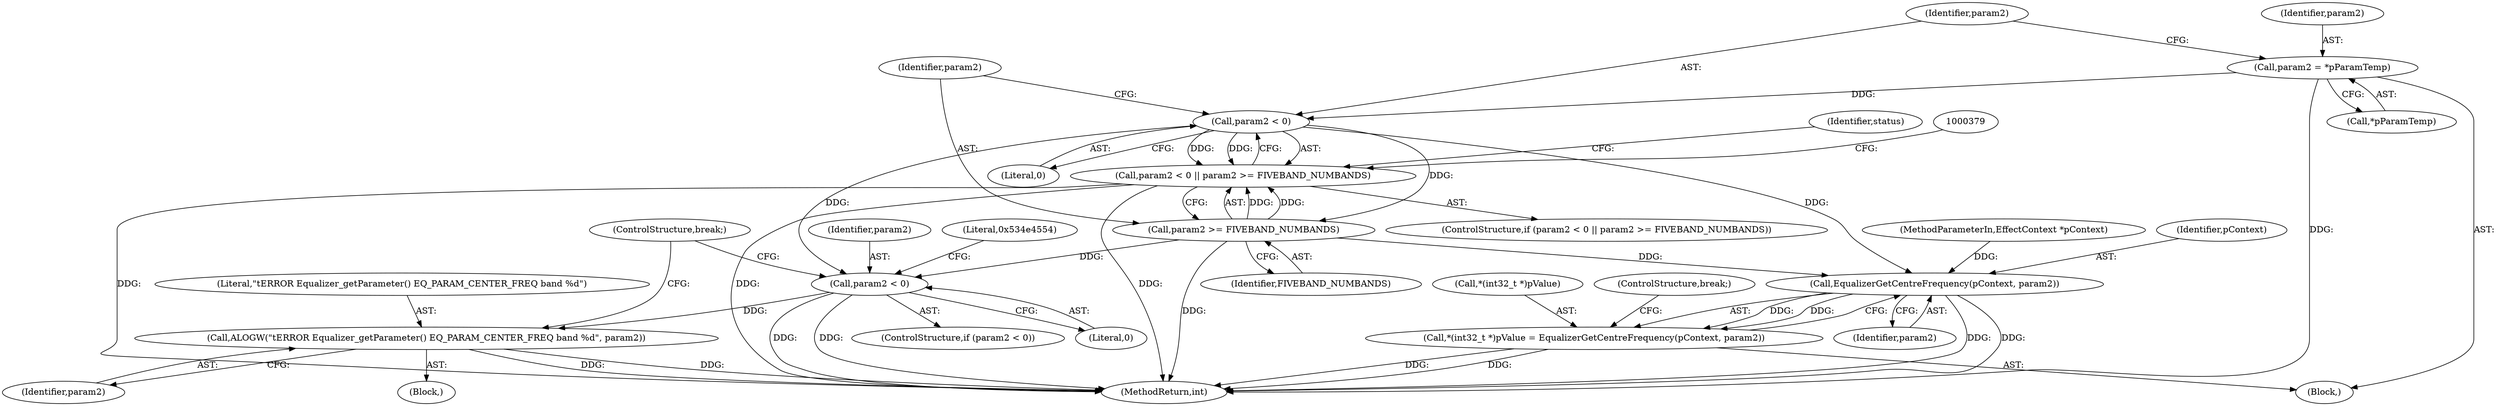 digraph "0_Android_c66c43ad571ed2590dcd55a762c73c90d9744bac@pointer" {
"1000347" [label="(Call,param2 = *pParamTemp)"];
"1000353" [label="(Call,param2 < 0)"];
"1000352" [label="(Call,param2 < 0 || param2 >= FIVEBAND_NUMBANDS)"];
"1000356" [label="(Call,param2 >= FIVEBAND_NUMBANDS)"];
"1000365" [label="(Call,param2 < 0)"];
"1000372" [label="(Call,ALOGW(\"\tERROR Equalizer_getParameter() EQ_PARAM_CENTER_FREQ band %d\", param2))"];
"1000381" [label="(Call,EqualizerGetCentreFrequency(pContext, param2))"];
"1000376" [label="(Call,*(int32_t *)pValue = EqualizerGetCentreFrequency(pContext, param2))"];
"1000347" [label="(Call,param2 = *pParamTemp)"];
"1000361" [label="(Identifier,status)"];
"1000351" [label="(ControlStructure,if (param2 < 0 || param2 >= FIVEBAND_NUMBANDS))"];
"1000372" [label="(Call,ALOGW(\"\tERROR Equalizer_getParameter() EQ_PARAM_CENTER_FREQ band %d\", param2))"];
"1000365" [label="(Call,param2 < 0)"];
"1000375" [label="(ControlStructure,break;)"];
"1000277" [label="(Block,)"];
"1000349" [label="(Call,*pParamTemp)"];
"1000567" [label="(MethodReturn,int)"];
"1000353" [label="(Call,param2 < 0)"];
"1000370" [label="(Literal,0x534e4554)"];
"1000383" [label="(Identifier,param2)"];
"1000364" [label="(ControlStructure,if (param2 < 0))"];
"1000373" [label="(Literal,\"\tERROR Equalizer_getParameter() EQ_PARAM_CENTER_FREQ band %d\")"];
"1000355" [label="(Literal,0)"];
"1000374" [label="(Identifier,param2)"];
"1000356" [label="(Call,param2 >= FIVEBAND_NUMBANDS)"];
"1000358" [label="(Identifier,FIVEBAND_NUMBANDS)"];
"1000367" [label="(Literal,0)"];
"1000377" [label="(Call,*(int32_t *)pValue)"];
"1000384" [label="(ControlStructure,break;)"];
"1000352" [label="(Call,param2 < 0 || param2 >= FIVEBAND_NUMBANDS)"];
"1000376" [label="(Call,*(int32_t *)pValue = EqualizerGetCentreFrequency(pContext, param2))"];
"1000354" [label="(Identifier,param2)"];
"1000368" [label="(Block,)"];
"1000111" [label="(MethodParameterIn,EffectContext *pContext)"];
"1000357" [label="(Identifier,param2)"];
"1000381" [label="(Call,EqualizerGetCentreFrequency(pContext, param2))"];
"1000366" [label="(Identifier,param2)"];
"1000348" [label="(Identifier,param2)"];
"1000382" [label="(Identifier,pContext)"];
"1000347" -> "1000277"  [label="AST: "];
"1000347" -> "1000349"  [label="CFG: "];
"1000348" -> "1000347"  [label="AST: "];
"1000349" -> "1000347"  [label="AST: "];
"1000354" -> "1000347"  [label="CFG: "];
"1000347" -> "1000567"  [label="DDG: "];
"1000347" -> "1000353"  [label="DDG: "];
"1000353" -> "1000352"  [label="AST: "];
"1000353" -> "1000355"  [label="CFG: "];
"1000354" -> "1000353"  [label="AST: "];
"1000355" -> "1000353"  [label="AST: "];
"1000357" -> "1000353"  [label="CFG: "];
"1000352" -> "1000353"  [label="CFG: "];
"1000353" -> "1000352"  [label="DDG: "];
"1000353" -> "1000352"  [label="DDG: "];
"1000353" -> "1000356"  [label="DDG: "];
"1000353" -> "1000365"  [label="DDG: "];
"1000353" -> "1000381"  [label="DDG: "];
"1000352" -> "1000351"  [label="AST: "];
"1000352" -> "1000356"  [label="CFG: "];
"1000356" -> "1000352"  [label="AST: "];
"1000361" -> "1000352"  [label="CFG: "];
"1000379" -> "1000352"  [label="CFG: "];
"1000352" -> "1000567"  [label="DDG: "];
"1000352" -> "1000567"  [label="DDG: "];
"1000352" -> "1000567"  [label="DDG: "];
"1000356" -> "1000352"  [label="DDG: "];
"1000356" -> "1000352"  [label="DDG: "];
"1000356" -> "1000358"  [label="CFG: "];
"1000357" -> "1000356"  [label="AST: "];
"1000358" -> "1000356"  [label="AST: "];
"1000356" -> "1000567"  [label="DDG: "];
"1000356" -> "1000365"  [label="DDG: "];
"1000356" -> "1000381"  [label="DDG: "];
"1000365" -> "1000364"  [label="AST: "];
"1000365" -> "1000367"  [label="CFG: "];
"1000366" -> "1000365"  [label="AST: "];
"1000367" -> "1000365"  [label="AST: "];
"1000370" -> "1000365"  [label="CFG: "];
"1000375" -> "1000365"  [label="CFG: "];
"1000365" -> "1000567"  [label="DDG: "];
"1000365" -> "1000567"  [label="DDG: "];
"1000365" -> "1000372"  [label="DDG: "];
"1000372" -> "1000368"  [label="AST: "];
"1000372" -> "1000374"  [label="CFG: "];
"1000373" -> "1000372"  [label="AST: "];
"1000374" -> "1000372"  [label="AST: "];
"1000375" -> "1000372"  [label="CFG: "];
"1000372" -> "1000567"  [label="DDG: "];
"1000372" -> "1000567"  [label="DDG: "];
"1000381" -> "1000376"  [label="AST: "];
"1000381" -> "1000383"  [label="CFG: "];
"1000382" -> "1000381"  [label="AST: "];
"1000383" -> "1000381"  [label="AST: "];
"1000376" -> "1000381"  [label="CFG: "];
"1000381" -> "1000567"  [label="DDG: "];
"1000381" -> "1000567"  [label="DDG: "];
"1000381" -> "1000376"  [label="DDG: "];
"1000381" -> "1000376"  [label="DDG: "];
"1000111" -> "1000381"  [label="DDG: "];
"1000376" -> "1000277"  [label="AST: "];
"1000377" -> "1000376"  [label="AST: "];
"1000384" -> "1000376"  [label="CFG: "];
"1000376" -> "1000567"  [label="DDG: "];
"1000376" -> "1000567"  [label="DDG: "];
}
